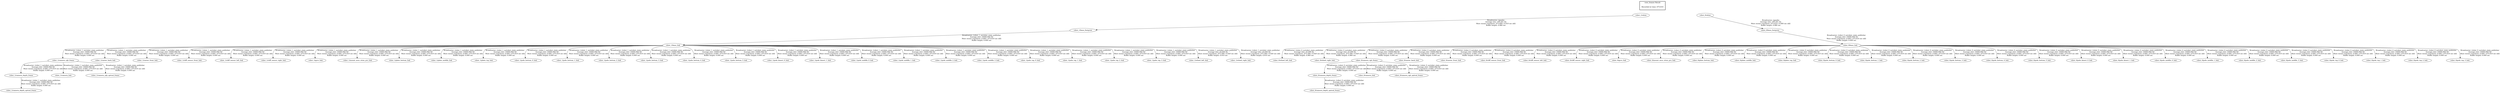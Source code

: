 digraph G {
"robot_1/odom" -> "robot_1/base_footprint"[label="Broadcaster: /gazebo\nAverage rate: 100.201 Hz\nMost recent transform: 475.600 ( 0.010 sec old)\nBuffer length: 4.980 sec\n"];
"robot_0/odom" -> "robot_0/base_footprint"[label="Broadcaster: /gazebo\nAverage rate: 100.201 Hz\nMost recent transform: 475.610 ( 0.000 sec old)\nBuffer length: 4.980 sec\n"];
"robot_0/base_link" -> "robot_0/wheel_left_link"[label="Broadcaster: /robot_0_ns/robot_state_publisher\nAverage rate: 25.000 Hz\nMost recent transform: 475.590 ( 0.020 sec old)\nBuffer length: 4.960 sec\n"];
"robot_0/base_footprint" -> "robot_0/base_link"[label="Broadcaster: /robot_0_ns/robot_state_publisher\nAverage rate: 10000.000 Hz\nMost recent transform: 0.000 ( 475.610 sec old)\nBuffer length: 0.000 sec\n"];
"robot_0/base_link" -> "robot_0/wheel_right_link"[label="Broadcaster: /robot_0_ns/robot_state_publisher\nAverage rate: 25.000 Hz\nMost recent transform: 475.590 ( 0.020 sec old)\nBuffer length: 4.960 sec\n"];
"robot_0/camera_rgb_frame" -> "robot_0/camera_depth_frame"[label="Broadcaster: /robot_0_ns/robot_state_publisher\nAverage rate: 10000.000 Hz\nMost recent transform: 0.000 ( 475.610 sec old)\nBuffer length: 0.000 sec\n"];
"robot_0/base_link" -> "robot_0/camera_rgb_frame"[label="Broadcaster: /robot_0_ns/robot_state_publisher\nAverage rate: 10000.000 Hz\nMost recent transform: 0.000 ( 475.610 sec old)\nBuffer length: 0.000 sec\n"];
"robot_0/camera_depth_frame" -> "robot_0/camera_depth_optical_frame"[label="Broadcaster: /robot_0_ns/robot_state_publisher\nAverage rate: 10000.000 Hz\nMost recent transform: 0.000 ( 475.610 sec old)\nBuffer length: 0.000 sec\n"];
"robot_0/camera_rgb_frame" -> "robot_0/camera_link"[label="Broadcaster: /robot_0_ns/robot_state_publisher\nAverage rate: 10000.000 Hz\nMost recent transform: 0.000 ( 475.610 sec old)\nBuffer length: 0.000 sec\n"];
"robot_0/camera_rgb_frame" -> "robot_0/camera_rgb_optical_frame"[label="Broadcaster: /robot_0_ns/robot_state_publisher\nAverage rate: 10000.000 Hz\nMost recent transform: 0.000 ( 475.610 sec old)\nBuffer length: 0.000 sec\n"];
"robot_0/base_link" -> "robot_0/caster_back_link"[label="Broadcaster: /robot_0_ns/robot_state_publisher\nAverage rate: 10000.000 Hz\nMost recent transform: 0.000 ( 475.610 sec old)\nBuffer length: 0.000 sec\n"];
"robot_0/base_link" -> "robot_0/caster_front_link"[label="Broadcaster: /robot_0_ns/robot_state_publisher\nAverage rate: 10000.000 Hz\nMost recent transform: 0.000 ( 475.610 sec old)\nBuffer length: 0.000 sec\n"];
"robot_0/base_link" -> "robot_0/cliff_sensor_front_link"[label="Broadcaster: /robot_0_ns/robot_state_publisher\nAverage rate: 10000.000 Hz\nMost recent transform: 0.000 ( 475.610 sec old)\nBuffer length: 0.000 sec\n"];
"robot_0/base_link" -> "robot_0/cliff_sensor_left_link"[label="Broadcaster: /robot_0_ns/robot_state_publisher\nAverage rate: 10000.000 Hz\nMost recent transform: 0.000 ( 475.610 sec old)\nBuffer length: 0.000 sec\n"];
"robot_0/base_link" -> "robot_0/cliff_sensor_right_link"[label="Broadcaster: /robot_0_ns/robot_state_publisher\nAverage rate: 10000.000 Hz\nMost recent transform: 0.000 ( 475.610 sec old)\nBuffer length: 0.000 sec\n"];
"robot_0/base_link" -> "robot_0/gyro_link"[label="Broadcaster: /robot_0_ns/robot_state_publisher\nAverage rate: 10000.000 Hz\nMost recent transform: 0.000 ( 475.610 sec old)\nBuffer length: 0.000 sec\n"];
"robot_0/base_link" -> "robot_0/mount_asus_xtion_pro_link"[label="Broadcaster: /robot_0_ns/robot_state_publisher\nAverage rate: 10000.000 Hz\nMost recent transform: 0.000 ( 475.610 sec old)\nBuffer length: 0.000 sec\n"];
"robot_0/base_link" -> "robot_0/plate_bottom_link"[label="Broadcaster: /robot_0_ns/robot_state_publisher\nAverage rate: 10000.000 Hz\nMost recent transform: 0.000 ( 475.610 sec old)\nBuffer length: 0.000 sec\n"];
"robot_0/base_link" -> "robot_0/plate_middle_link"[label="Broadcaster: /robot_0_ns/robot_state_publisher\nAverage rate: 10000.000 Hz\nMost recent transform: 0.000 ( 475.610 sec old)\nBuffer length: 0.000 sec\n"];
"robot_0/base_link" -> "robot_0/plate_top_link"[label="Broadcaster: /robot_0_ns/robot_state_publisher\nAverage rate: 10000.000 Hz\nMost recent transform: 0.000 ( 475.610 sec old)\nBuffer length: 0.000 sec\n"];
"robot_0/base_link" -> "robot_0/pole_bottom_0_link"[label="Broadcaster: /robot_0_ns/robot_state_publisher\nAverage rate: 10000.000 Hz\nMost recent transform: 0.000 ( 475.610 sec old)\nBuffer length: 0.000 sec\n"];
"robot_0/base_link" -> "robot_0/pole_bottom_1_link"[label="Broadcaster: /robot_0_ns/robot_state_publisher\nAverage rate: 10000.000 Hz\nMost recent transform: 0.000 ( 475.610 sec old)\nBuffer length: 0.000 sec\n"];
"robot_0/base_link" -> "robot_0/pole_bottom_2_link"[label="Broadcaster: /robot_0_ns/robot_state_publisher\nAverage rate: 10000.000 Hz\nMost recent transform: 0.000 ( 475.610 sec old)\nBuffer length: 0.000 sec\n"];
"robot_0/base_link" -> "robot_0/pole_bottom_3_link"[label="Broadcaster: /robot_0_ns/robot_state_publisher\nAverage rate: 10000.000 Hz\nMost recent transform: 0.000 ( 475.610 sec old)\nBuffer length: 0.000 sec\n"];
"robot_0/base_link" -> "robot_0/pole_bottom_4_link"[label="Broadcaster: /robot_0_ns/robot_state_publisher\nAverage rate: 10000.000 Hz\nMost recent transform: 0.000 ( 475.610 sec old)\nBuffer length: 0.000 sec\n"];
"robot_0/base_link" -> "robot_0/pole_bottom_5_link"[label="Broadcaster: /robot_0_ns/robot_state_publisher\nAverage rate: 10000.000 Hz\nMost recent transform: 0.000 ( 475.610 sec old)\nBuffer length: 0.000 sec\n"];
"robot_0/base_link" -> "robot_0/pole_kinect_0_link"[label="Broadcaster: /robot_0_ns/robot_state_publisher\nAverage rate: 10000.000 Hz\nMost recent transform: 0.000 ( 475.610 sec old)\nBuffer length: 0.000 sec\n"];
"robot_0/base_link" -> "robot_0/pole_kinect_1_link"[label="Broadcaster: /robot_0_ns/robot_state_publisher\nAverage rate: 10000.000 Hz\nMost recent transform: 0.000 ( 475.610 sec old)\nBuffer length: 0.000 sec\n"];
"robot_0/base_link" -> "robot_0/pole_middle_0_link"[label="Broadcaster: /robot_0_ns/robot_state_publisher\nAverage rate: 10000.000 Hz\nMost recent transform: 0.000 ( 475.610 sec old)\nBuffer length: 0.000 sec\n"];
"robot_0/base_link" -> "robot_0/pole_middle_1_link"[label="Broadcaster: /robot_0_ns/robot_state_publisher\nAverage rate: 10000.000 Hz\nMost recent transform: 0.000 ( 475.610 sec old)\nBuffer length: 0.000 sec\n"];
"robot_0/base_link" -> "robot_0/pole_middle_2_link"[label="Broadcaster: /robot_0_ns/robot_state_publisher\nAverage rate: 10000.000 Hz\nMost recent transform: 0.000 ( 475.610 sec old)\nBuffer length: 0.000 sec\n"];
"robot_0/base_link" -> "robot_0/pole_middle_3_link"[label="Broadcaster: /robot_0_ns/robot_state_publisher\nAverage rate: 10000.000 Hz\nMost recent transform: 0.000 ( 475.610 sec old)\nBuffer length: 0.000 sec\n"];
"robot_0/base_link" -> "robot_0/pole_top_0_link"[label="Broadcaster: /robot_0_ns/robot_state_publisher\nAverage rate: 10000.000 Hz\nMost recent transform: 0.000 ( 475.610 sec old)\nBuffer length: 0.000 sec\n"];
"robot_0/base_link" -> "robot_0/pole_top_1_link"[label="Broadcaster: /robot_0_ns/robot_state_publisher\nAverage rate: 10000.000 Hz\nMost recent transform: 0.000 ( 475.610 sec old)\nBuffer length: 0.000 sec\n"];
"robot_0/base_link" -> "robot_0/pole_top_2_link"[label="Broadcaster: /robot_0_ns/robot_state_publisher\nAverage rate: 10000.000 Hz\nMost recent transform: 0.000 ( 475.610 sec old)\nBuffer length: 0.000 sec\n"];
"robot_0/base_link" -> "robot_0/pole_top_3_link"[label="Broadcaster: /robot_0_ns/robot_state_publisher\nAverage rate: 10000.000 Hz\nMost recent transform: 0.000 ( 475.610 sec old)\nBuffer length: 0.000 sec\n"];
"robot_1/base_footprint" -> "robot_1/base_link"[label="Broadcaster: /robot_1_ns/robot_state_publisher\nAverage rate: 10000.000 Hz\nMost recent transform: 0.000 ( 475.610 sec old)\nBuffer length: 0.000 sec\n"];
"robot_1/camera_rgb_frame" -> "robot_1/camera_depth_frame"[label="Broadcaster: /robot_1_ns/robot_state_publisher\nAverage rate: 10000.000 Hz\nMost recent transform: 0.000 ( 475.610 sec old)\nBuffer length: 0.000 sec\n"];
"robot_1/base_link" -> "robot_1/camera_rgb_frame"[label="Broadcaster: /robot_1_ns/robot_state_publisher\nAverage rate: 10000.000 Hz\nMost recent transform: 0.000 ( 475.610 sec old)\nBuffer length: 0.000 sec\n"];
"robot_1/camera_depth_frame" -> "robot_1/camera_depth_optical_frame"[label="Broadcaster: /robot_1_ns/robot_state_publisher\nAverage rate: 10000.000 Hz\nMost recent transform: 0.000 ( 475.610 sec old)\nBuffer length: 0.000 sec\n"];
"robot_1/camera_rgb_frame" -> "robot_1/camera_link"[label="Broadcaster: /robot_1_ns/robot_state_publisher\nAverage rate: 10000.000 Hz\nMost recent transform: 0.000 ( 475.610 sec old)\nBuffer length: 0.000 sec\n"];
"robot_1/camera_rgb_frame" -> "robot_1/camera_rgb_optical_frame"[label="Broadcaster: /robot_1_ns/robot_state_publisher\nAverage rate: 10000.000 Hz\nMost recent transform: 0.000 ( 475.610 sec old)\nBuffer length: 0.000 sec\n"];
"robot_1/base_link" -> "robot_1/caster_back_link"[label="Broadcaster: /robot_1_ns/robot_state_publisher\nAverage rate: 10000.000 Hz\nMost recent transform: 0.000 ( 475.610 sec old)\nBuffer length: 0.000 sec\n"];
"robot_1/base_link" -> "robot_1/caster_front_link"[label="Broadcaster: /robot_1_ns/robot_state_publisher\nAverage rate: 10000.000 Hz\nMost recent transform: 0.000 ( 475.610 sec old)\nBuffer length: 0.000 sec\n"];
"robot_1/base_link" -> "robot_1/cliff_sensor_front_link"[label="Broadcaster: /robot_1_ns/robot_state_publisher\nAverage rate: 10000.000 Hz\nMost recent transform: 0.000 ( 475.610 sec old)\nBuffer length: 0.000 sec\n"];
"robot_1/base_link" -> "robot_1/cliff_sensor_left_link"[label="Broadcaster: /robot_1_ns/robot_state_publisher\nAverage rate: 10000.000 Hz\nMost recent transform: 0.000 ( 475.610 sec old)\nBuffer length: 0.000 sec\n"];
"robot_1/base_link" -> "robot_1/cliff_sensor_right_link"[label="Broadcaster: /robot_1_ns/robot_state_publisher\nAverage rate: 10000.000 Hz\nMost recent transform: 0.000 ( 475.610 sec old)\nBuffer length: 0.000 sec\n"];
"robot_1/base_link" -> "robot_1/gyro_link"[label="Broadcaster: /robot_1_ns/robot_state_publisher\nAverage rate: 10000.000 Hz\nMost recent transform: 0.000 ( 475.610 sec old)\nBuffer length: 0.000 sec\n"];
"robot_1/base_link" -> "robot_1/mount_asus_xtion_pro_link"[label="Broadcaster: /robot_1_ns/robot_state_publisher\nAverage rate: 10000.000 Hz\nMost recent transform: 0.000 ( 475.610 sec old)\nBuffer length: 0.000 sec\n"];
"robot_1/base_link" -> "robot_1/plate_bottom_link"[label="Broadcaster: /robot_1_ns/robot_state_publisher\nAverage rate: 10000.000 Hz\nMost recent transform: 0.000 ( 475.610 sec old)\nBuffer length: 0.000 sec\n"];
"robot_1/base_link" -> "robot_1/plate_middle_link"[label="Broadcaster: /robot_1_ns/robot_state_publisher\nAverage rate: 10000.000 Hz\nMost recent transform: 0.000 ( 475.610 sec old)\nBuffer length: 0.000 sec\n"];
"robot_1/base_link" -> "robot_1/plate_top_link"[label="Broadcaster: /robot_1_ns/robot_state_publisher\nAverage rate: 10000.000 Hz\nMost recent transform: 0.000 ( 475.610 sec old)\nBuffer length: 0.000 sec\n"];
"robot_1/base_link" -> "robot_1/pole_bottom_0_link"[label="Broadcaster: /robot_1_ns/robot_state_publisher\nAverage rate: 10000.000 Hz\nMost recent transform: 0.000 ( 475.610 sec old)\nBuffer length: 0.000 sec\n"];
"robot_1/base_link" -> "robot_1/pole_bottom_1_link"[label="Broadcaster: /robot_1_ns/robot_state_publisher\nAverage rate: 10000.000 Hz\nMost recent transform: 0.000 ( 475.610 sec old)\nBuffer length: 0.000 sec\n"];
"robot_1/base_link" -> "robot_1/pole_bottom_2_link"[label="Broadcaster: /robot_1_ns/robot_state_publisher\nAverage rate: 10000.000 Hz\nMost recent transform: 0.000 ( 475.610 sec old)\nBuffer length: 0.000 sec\n"];
"robot_1/base_link" -> "robot_1/pole_bottom_3_link"[label="Broadcaster: /robot_1_ns/robot_state_publisher\nAverage rate: 10000.000 Hz\nMost recent transform: 0.000 ( 475.610 sec old)\nBuffer length: 0.000 sec\n"];
"robot_1/base_link" -> "robot_1/pole_bottom_4_link"[label="Broadcaster: /robot_1_ns/robot_state_publisher\nAverage rate: 10000.000 Hz\nMost recent transform: 0.000 ( 475.610 sec old)\nBuffer length: 0.000 sec\n"];
"robot_1/base_link" -> "robot_1/pole_bottom_5_link"[label="Broadcaster: /robot_1_ns/robot_state_publisher\nAverage rate: 10000.000 Hz\nMost recent transform: 0.000 ( 475.610 sec old)\nBuffer length: 0.000 sec\n"];
"robot_1/base_link" -> "robot_1/pole_kinect_0_link"[label="Broadcaster: /robot_1_ns/robot_state_publisher\nAverage rate: 10000.000 Hz\nMost recent transform: 0.000 ( 475.610 sec old)\nBuffer length: 0.000 sec\n"];
"robot_1/base_link" -> "robot_1/pole_kinect_1_link"[label="Broadcaster: /robot_1_ns/robot_state_publisher\nAverage rate: 10000.000 Hz\nMost recent transform: 0.000 ( 475.610 sec old)\nBuffer length: 0.000 sec\n"];
"robot_1/base_link" -> "robot_1/pole_middle_0_link"[label="Broadcaster: /robot_1_ns/robot_state_publisher\nAverage rate: 10000.000 Hz\nMost recent transform: 0.000 ( 475.610 sec old)\nBuffer length: 0.000 sec\n"];
"robot_1/base_link" -> "robot_1/pole_middle_1_link"[label="Broadcaster: /robot_1_ns/robot_state_publisher\nAverage rate: 10000.000 Hz\nMost recent transform: 0.000 ( 475.610 sec old)\nBuffer length: 0.000 sec\n"];
"robot_1/base_link" -> "robot_1/pole_middle_2_link"[label="Broadcaster: /robot_1_ns/robot_state_publisher\nAverage rate: 10000.000 Hz\nMost recent transform: 0.000 ( 475.610 sec old)\nBuffer length: 0.000 sec\n"];
"robot_1/base_link" -> "robot_1/pole_middle_3_link"[label="Broadcaster: /robot_1_ns/robot_state_publisher\nAverage rate: 10000.000 Hz\nMost recent transform: 0.000 ( 475.610 sec old)\nBuffer length: 0.000 sec\n"];
"robot_1/base_link" -> "robot_1/pole_top_0_link"[label="Broadcaster: /robot_1_ns/robot_state_publisher\nAverage rate: 10000.000 Hz\nMost recent transform: 0.000 ( 475.610 sec old)\nBuffer length: 0.000 sec\n"];
"robot_1/base_link" -> "robot_1/pole_top_1_link"[label="Broadcaster: /robot_1_ns/robot_state_publisher\nAverage rate: 10000.000 Hz\nMost recent transform: 0.000 ( 475.610 sec old)\nBuffer length: 0.000 sec\n"];
"robot_1/base_link" -> "robot_1/pole_top_2_link"[label="Broadcaster: /robot_1_ns/robot_state_publisher\nAverage rate: 10000.000 Hz\nMost recent transform: 0.000 ( 475.610 sec old)\nBuffer length: 0.000 sec\n"];
"robot_1/base_link" -> "robot_1/pole_top_3_link"[label="Broadcaster: /robot_1_ns/robot_state_publisher\nAverage rate: 10000.000 Hz\nMost recent transform: 0.000 ( 475.610 sec old)\nBuffer length: 0.000 sec\n"];
"robot_1/base_link" -> "robot_1/wheel_left_link"[label="Broadcaster: /robot_1_ns/robot_state_publisher\nAverage rate: 24.644 Hz\nMost recent transform: 475.590 ( 0.020 sec old)\nBuffer length: 4.910 sec\n"];
"robot_1/base_link" -> "robot_1/wheel_right_link"[label="Broadcaster: /robot_1_ns/robot_state_publisher\nAverage rate: 24.644 Hz\nMost recent transform: 475.590 ( 0.020 sec old)\nBuffer length: 4.910 sec\n"];
edge [style=invis];
 subgraph cluster_legend { style=bold; color=black; label ="view_frames Result";
"Recorded at time: 475.610"[ shape=plaintext ] ;
 }->"robot_1/odom";
edge [style=invis];
 subgraph cluster_legend { style=bold; color=black; label ="view_frames Result";
"Recorded at time: 475.610"[ shape=plaintext ] ;
 }->"robot_0/odom";
}